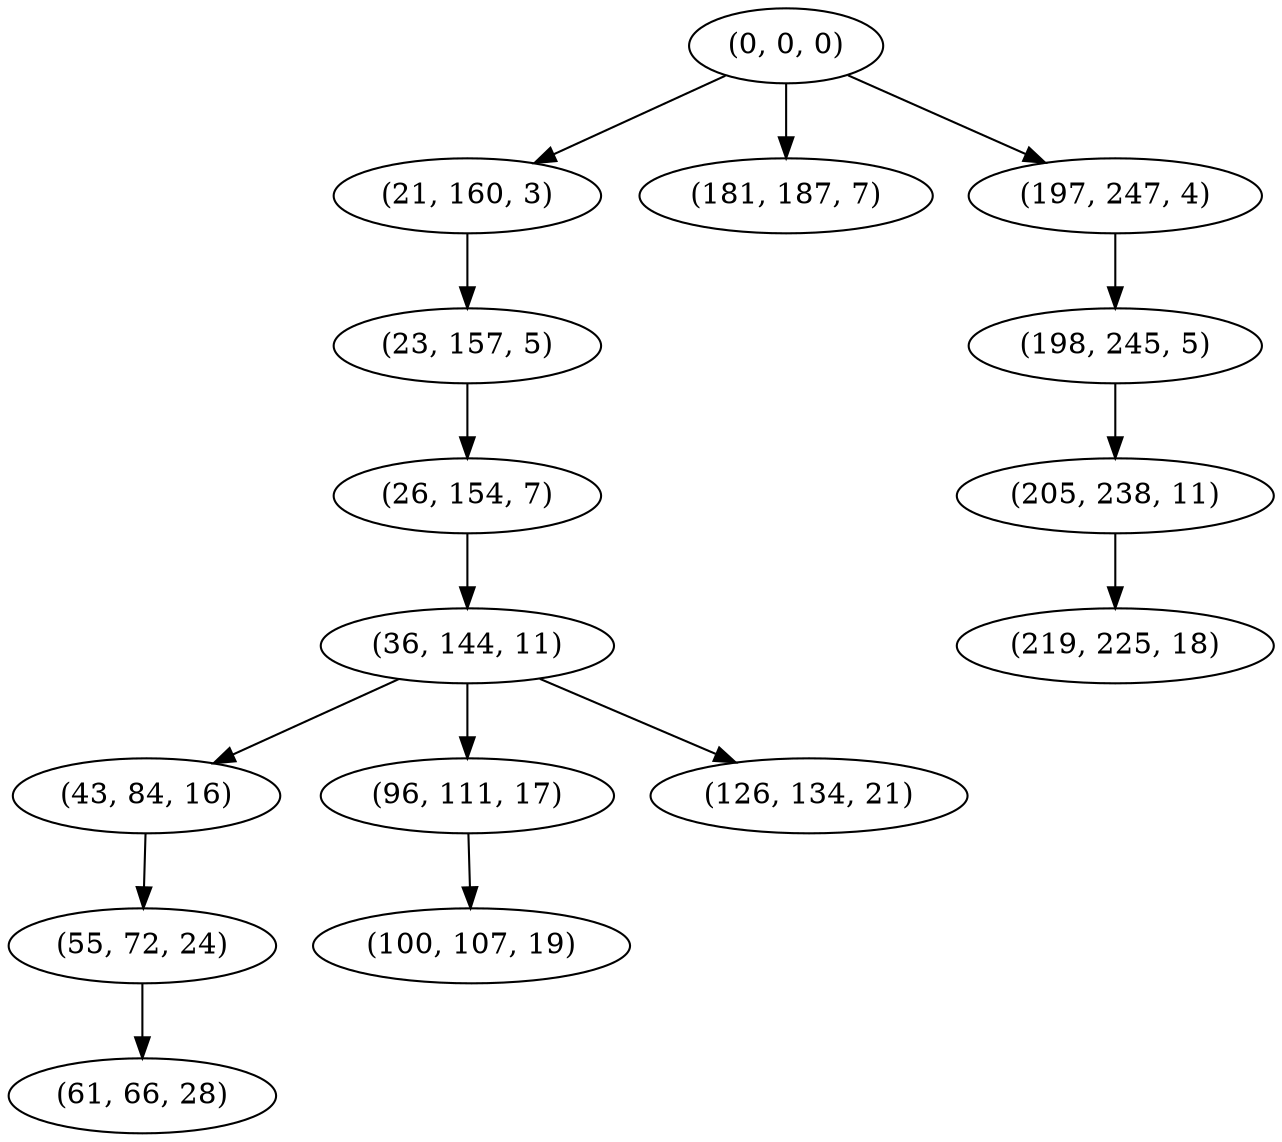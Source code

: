 digraph tree {
    "(0, 0, 0)";
    "(21, 160, 3)";
    "(23, 157, 5)";
    "(26, 154, 7)";
    "(36, 144, 11)";
    "(43, 84, 16)";
    "(55, 72, 24)";
    "(61, 66, 28)";
    "(96, 111, 17)";
    "(100, 107, 19)";
    "(126, 134, 21)";
    "(181, 187, 7)";
    "(197, 247, 4)";
    "(198, 245, 5)";
    "(205, 238, 11)";
    "(219, 225, 18)";
    "(0, 0, 0)" -> "(21, 160, 3)";
    "(0, 0, 0)" -> "(181, 187, 7)";
    "(0, 0, 0)" -> "(197, 247, 4)";
    "(21, 160, 3)" -> "(23, 157, 5)";
    "(23, 157, 5)" -> "(26, 154, 7)";
    "(26, 154, 7)" -> "(36, 144, 11)";
    "(36, 144, 11)" -> "(43, 84, 16)";
    "(36, 144, 11)" -> "(96, 111, 17)";
    "(36, 144, 11)" -> "(126, 134, 21)";
    "(43, 84, 16)" -> "(55, 72, 24)";
    "(55, 72, 24)" -> "(61, 66, 28)";
    "(96, 111, 17)" -> "(100, 107, 19)";
    "(197, 247, 4)" -> "(198, 245, 5)";
    "(198, 245, 5)" -> "(205, 238, 11)";
    "(205, 238, 11)" -> "(219, 225, 18)";
}
